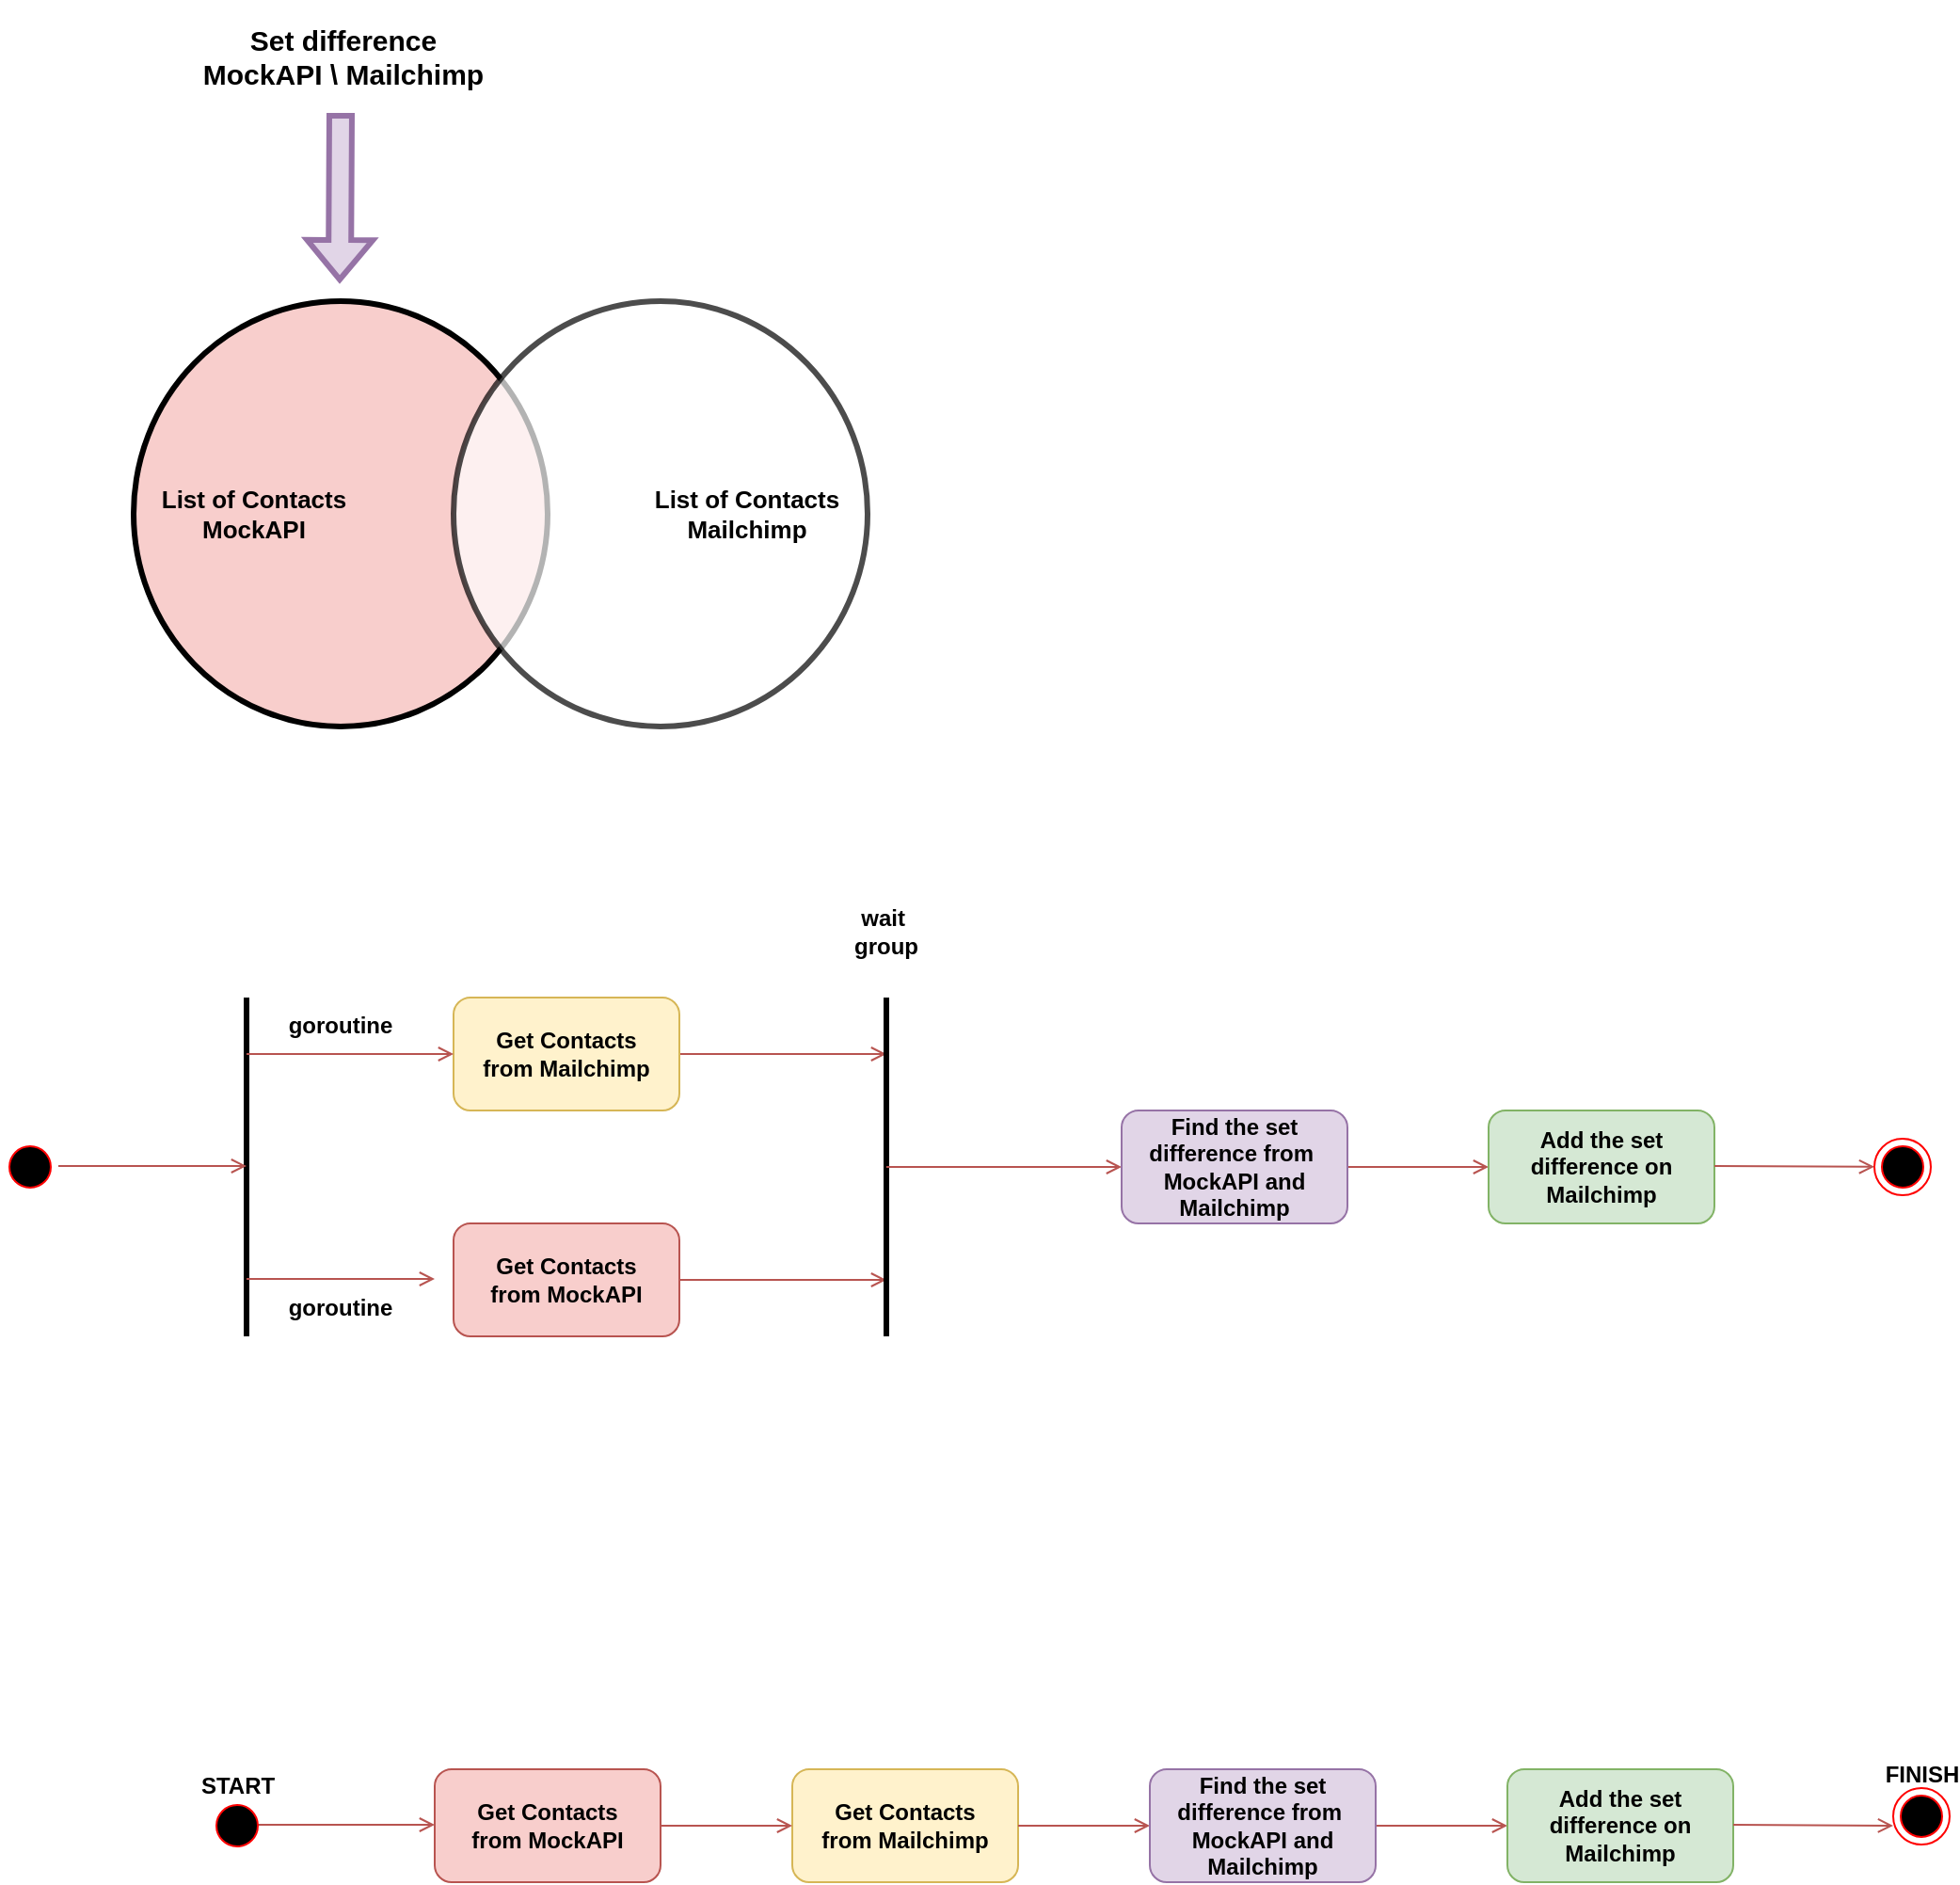 <mxfile version="21.6.1" type="device">
  <diagram name="Página-1" id="75y7JqGA6lLIY_qj9HV_">
    <mxGraphModel dx="1416" dy="818" grid="1" gridSize="10" guides="1" tooltips="1" connect="1" arrows="1" fold="1" page="1" pageScale="1" pageWidth="1169" pageHeight="827" math="0" shadow="0">
      <root>
        <mxCell id="0" />
        <mxCell id="1" parent="0" />
        <mxCell id="DFswjdsC4aod-VYNR3f5-1" value="List of Contacts&lt;br style=&quot;font-size: 13px;&quot;&gt;MockAPI" style="ellipse;whiteSpace=wrap;html=1;fillColor=#f8cecc;strokeColor=#000000;verticalAlign=middle;strokeWidth=3;fontSize=13;fontStyle=1;spacingTop=0;spacingBottom=0;spacingLeft=-92;" vertex="1" parent="1">
          <mxGeometry x="110" y="210" width="220" height="226" as="geometry" />
        </mxCell>
        <mxCell id="DFswjdsC4aod-VYNR3f5-2" value="List of Contacts&lt;br style=&quot;font-size: 13px;&quot;&gt;Mailchimp" style="ellipse;whiteSpace=wrap;html=1;horizontal=1;verticalAlign=middle;strokeWidth=3;opacity=70;fontSize=13;fontStyle=1;spacingTop=0;spacingBottom=0;spacingRight=-92;" vertex="1" parent="1">
          <mxGeometry x="280" y="210" width="220" height="226" as="geometry" />
        </mxCell>
        <mxCell id="DFswjdsC4aod-VYNR3f5-3" value="" style="shape=flexArrow;endArrow=classic;html=1;rounded=0;fillColor=#e1d5e7;strokeColor=#9673a6;strokeWidth=3;" edge="1" parent="1">
          <mxGeometry width="50" height="50" relative="1" as="geometry">
            <mxPoint x="220" y="110" as="sourcePoint" />
            <mxPoint x="219.5" y="200" as="targetPoint" />
          </mxGeometry>
        </mxCell>
        <mxCell id="DFswjdsC4aod-VYNR3f5-5" value="Set difference&lt;br&gt;MockAPI \ Mailchimp" style="text;html=1;strokeColor=none;fillColor=none;align=center;verticalAlign=middle;whiteSpace=wrap;rounded=0;fontSize=15;fontStyle=1" vertex="1" parent="1">
          <mxGeometry x="130" y="50" width="182.5" height="60" as="geometry" />
        </mxCell>
        <mxCell id="DFswjdsC4aod-VYNR3f5-10" style="edgeStyle=orthogonalEdgeStyle;rounded=0;orthogonalLoop=1;jettySize=auto;html=1;endArrow=open;endFill=0;fillColor=#f8cecc;strokeColor=#b85450;" edge="1" parent="1" source="DFswjdsC4aod-VYNR3f5-7">
          <mxGeometry relative="1" as="geometry">
            <mxPoint x="510" y="610" as="targetPoint" />
          </mxGeometry>
        </mxCell>
        <mxCell id="DFswjdsC4aod-VYNR3f5-7" value="Get Contacts &lt;br&gt;from Mailchimp" style="rounded=1;whiteSpace=wrap;html=1;fillColor=#fff2cc;strokeColor=#d6b656;fontStyle=1" vertex="1" parent="1">
          <mxGeometry x="280" y="580" width="120" height="60" as="geometry" />
        </mxCell>
        <mxCell id="DFswjdsC4aod-VYNR3f5-11" style="edgeStyle=orthogonalEdgeStyle;rounded=0;orthogonalLoop=1;jettySize=auto;html=1;endArrow=open;endFill=0;fillColor=#f8cecc;strokeColor=#b85450;" edge="1" parent="1" source="DFswjdsC4aod-VYNR3f5-8">
          <mxGeometry relative="1" as="geometry">
            <mxPoint x="510" y="730" as="targetPoint" />
          </mxGeometry>
        </mxCell>
        <mxCell id="DFswjdsC4aod-VYNR3f5-8" value="Get Contacts &lt;br&gt;from MockAPI" style="rounded=1;whiteSpace=wrap;html=1;fillColor=#f8cecc;strokeColor=#b85450;fontStyle=1" vertex="1" parent="1">
          <mxGeometry x="280" y="700" width="120" height="60" as="geometry" />
        </mxCell>
        <mxCell id="DFswjdsC4aod-VYNR3f5-9" value="" style="endArrow=none;html=1;rounded=0;strokeWidth=3;" edge="1" parent="1">
          <mxGeometry width="50" height="50" relative="1" as="geometry">
            <mxPoint x="510" y="760" as="sourcePoint" />
            <mxPoint x="510" y="580" as="targetPoint" />
          </mxGeometry>
        </mxCell>
        <mxCell id="DFswjdsC4aod-VYNR3f5-15" style="edgeStyle=orthogonalEdgeStyle;rounded=0;orthogonalLoop=1;jettySize=auto;html=1;endArrow=open;endFill=0;fillColor=#f8cecc;strokeColor=#b85450;" edge="1" parent="1" source="DFswjdsC4aod-VYNR3f5-12" target="DFswjdsC4aod-VYNR3f5-14">
          <mxGeometry relative="1" as="geometry" />
        </mxCell>
        <mxCell id="DFswjdsC4aod-VYNR3f5-13" value="" style="endArrow=open;html=1;rounded=0;entryX=0;entryY=0.5;entryDx=0;entryDy=0;endFill=0;fillColor=#f8cecc;strokeColor=#b85450;" edge="1" parent="1" target="DFswjdsC4aod-VYNR3f5-12">
          <mxGeometry width="50" height="50" relative="1" as="geometry">
            <mxPoint x="510" y="670" as="sourcePoint" />
            <mxPoint x="720" y="380" as="targetPoint" />
          </mxGeometry>
        </mxCell>
        <mxCell id="DFswjdsC4aod-VYNR3f5-14" value="Add the set difference on Mailchimp" style="rounded=1;whiteSpace=wrap;html=1;fillColor=#d5e8d4;strokeColor=#82b366;fontStyle=1" vertex="1" parent="1">
          <mxGeometry x="830" y="640" width="120" height="60" as="geometry" />
        </mxCell>
        <mxCell id="DFswjdsC4aod-VYNR3f5-12" value="Find the set difference from&amp;nbsp;&lt;br&gt;MockAPI and Mailchimp" style="rounded=1;whiteSpace=wrap;html=1;fillColor=#e1d5e7;strokeColor=#9673a6;fontStyle=1" vertex="1" parent="1">
          <mxGeometry x="635" y="640" width="120" height="60" as="geometry" />
        </mxCell>
        <mxCell id="DFswjdsC4aod-VYNR3f5-17" value="" style="endArrow=none;html=1;rounded=0;strokeWidth=3;" edge="1" parent="1">
          <mxGeometry width="50" height="50" relative="1" as="geometry">
            <mxPoint x="170" y="760" as="sourcePoint" />
            <mxPoint x="170" y="580" as="targetPoint" />
          </mxGeometry>
        </mxCell>
        <mxCell id="DFswjdsC4aod-VYNR3f5-18" value="" style="endArrow=open;html=1;rounded=0;entryX=0;entryY=0.5;entryDx=0;entryDy=0;endFill=0;fillColor=#f8cecc;strokeColor=#b85450;" edge="1" parent="1" target="DFswjdsC4aod-VYNR3f5-7">
          <mxGeometry width="50" height="50" relative="1" as="geometry">
            <mxPoint x="170" y="610" as="sourcePoint" />
            <mxPoint x="610" y="490" as="targetPoint" />
          </mxGeometry>
        </mxCell>
        <mxCell id="DFswjdsC4aod-VYNR3f5-19" value="" style="endArrow=open;html=1;rounded=0;entryX=0;entryY=0.5;entryDx=0;entryDy=0;endFill=0;fillColor=#f8cecc;strokeColor=#b85450;" edge="1" parent="1">
          <mxGeometry width="50" height="50" relative="1" as="geometry">
            <mxPoint x="170" y="729.5" as="sourcePoint" />
            <mxPoint x="270" y="729.5" as="targetPoint" />
          </mxGeometry>
        </mxCell>
        <mxCell id="DFswjdsC4aod-VYNR3f5-20" value="" style="endArrow=open;html=1;rounded=0;entryX=0;entryY=0.5;entryDx=0;entryDy=0;endFill=0;fillColor=#f8cecc;strokeColor=#b85450;" edge="1" parent="1">
          <mxGeometry width="50" height="50" relative="1" as="geometry">
            <mxPoint x="70" y="669.5" as="sourcePoint" />
            <mxPoint x="170" y="669.5" as="targetPoint" />
          </mxGeometry>
        </mxCell>
        <mxCell id="DFswjdsC4aod-VYNR3f5-22" value="" style="ellipse;html=1;shape=startState;fillColor=#000000;strokeColor=#ff0000;" vertex="1" parent="1">
          <mxGeometry x="40" y="655" width="30" height="30" as="geometry" />
        </mxCell>
        <mxCell id="DFswjdsC4aod-VYNR3f5-24" value="" style="endArrow=open;html=1;rounded=0;endFill=0;fillColor=#f8cecc;strokeColor=#b85450;" edge="1" parent="1" target="DFswjdsC4aod-VYNR3f5-25">
          <mxGeometry width="50" height="50" relative="1" as="geometry">
            <mxPoint x="950" y="669.5" as="sourcePoint" />
            <mxPoint x="1050" y="670" as="targetPoint" />
          </mxGeometry>
        </mxCell>
        <mxCell id="DFswjdsC4aod-VYNR3f5-25" value="" style="ellipse;html=1;shape=endState;fillColor=#000000;strokeColor=#ff0000;" vertex="1" parent="1">
          <mxGeometry x="1035" y="655" width="30" height="30" as="geometry" />
        </mxCell>
        <mxCell id="DFswjdsC4aod-VYNR3f5-26" value="goroutine" style="text;html=1;strokeColor=none;fillColor=none;align=center;verticalAlign=middle;whiteSpace=wrap;rounded=0;fontStyle=1" vertex="1" parent="1">
          <mxGeometry x="190" y="580" width="60" height="30" as="geometry" />
        </mxCell>
        <mxCell id="DFswjdsC4aod-VYNR3f5-27" value="goroutine" style="text;html=1;strokeColor=none;fillColor=none;align=center;verticalAlign=middle;whiteSpace=wrap;rounded=0;fontStyle=1" vertex="1" parent="1">
          <mxGeometry x="190" y="730" width="60" height="30" as="geometry" />
        </mxCell>
        <mxCell id="DFswjdsC4aod-VYNR3f5-28" value="wait&amp;nbsp; group" style="text;html=1;strokeColor=none;fillColor=none;align=center;verticalAlign=middle;whiteSpace=wrap;rounded=0;fontStyle=1" vertex="1" parent="1">
          <mxGeometry x="480" y="530" width="60" height="30" as="geometry" />
        </mxCell>
        <mxCell id="DFswjdsC4aod-VYNR3f5-30" value="Get Contacts &lt;br&gt;from Mailchimp" style="rounded=1;whiteSpace=wrap;html=1;fillColor=#fff2cc;strokeColor=#d6b656;fontStyle=1" vertex="1" parent="1">
          <mxGeometry x="460" y="990" width="120" height="60" as="geometry" />
        </mxCell>
        <mxCell id="DFswjdsC4aod-VYNR3f5-32" value="Get Contacts &lt;br&gt;from MockAPI" style="rounded=1;whiteSpace=wrap;html=1;fillColor=#f8cecc;strokeColor=#b85450;fontStyle=1" vertex="1" parent="1">
          <mxGeometry x="270" y="990" width="120" height="60" as="geometry" />
        </mxCell>
        <mxCell id="DFswjdsC4aod-VYNR3f5-34" style="edgeStyle=orthogonalEdgeStyle;rounded=0;orthogonalLoop=1;jettySize=auto;html=1;endArrow=open;endFill=0;fillColor=#f8cecc;strokeColor=#b85450;" edge="1" parent="1" source="DFswjdsC4aod-VYNR3f5-37" target="DFswjdsC4aod-VYNR3f5-36">
          <mxGeometry relative="1" as="geometry" />
        </mxCell>
        <mxCell id="DFswjdsC4aod-VYNR3f5-35" value="" style="endArrow=open;html=1;rounded=0;entryX=0;entryY=0.5;entryDx=0;entryDy=0;endFill=0;fillColor=#f8cecc;strokeColor=#b85450;" edge="1" parent="1" target="DFswjdsC4aod-VYNR3f5-37">
          <mxGeometry width="50" height="50" relative="1" as="geometry">
            <mxPoint x="580" y="1020" as="sourcePoint" />
            <mxPoint x="730" y="730" as="targetPoint" />
          </mxGeometry>
        </mxCell>
        <mxCell id="DFswjdsC4aod-VYNR3f5-36" value="Add the set difference on Mailchimp" style="rounded=1;whiteSpace=wrap;html=1;fillColor=#d5e8d4;strokeColor=#82b366;fontStyle=1" vertex="1" parent="1">
          <mxGeometry x="840" y="990" width="120" height="60" as="geometry" />
        </mxCell>
        <mxCell id="DFswjdsC4aod-VYNR3f5-37" value="Find the set difference from&amp;nbsp;&lt;br&gt;MockAPI and Mailchimp" style="rounded=1;whiteSpace=wrap;html=1;fillColor=#e1d5e7;strokeColor=#9673a6;fontStyle=1" vertex="1" parent="1">
          <mxGeometry x="650" y="990" width="120" height="60" as="geometry" />
        </mxCell>
        <mxCell id="DFswjdsC4aod-VYNR3f5-39" value="" style="endArrow=open;html=1;rounded=0;entryX=0;entryY=0.5;entryDx=0;entryDy=0;endFill=0;fillColor=#f8cecc;strokeColor=#b85450;exitX=1;exitY=0.5;exitDx=0;exitDy=0;" edge="1" parent="1" target="DFswjdsC4aod-VYNR3f5-30" source="DFswjdsC4aod-VYNR3f5-32">
          <mxGeometry width="50" height="50" relative="1" as="geometry">
            <mxPoint x="180" y="960" as="sourcePoint" />
            <mxPoint x="620" y="840" as="targetPoint" />
          </mxGeometry>
        </mxCell>
        <mxCell id="DFswjdsC4aod-VYNR3f5-40" value="" style="endArrow=open;html=1;rounded=0;entryX=0;entryY=0.5;entryDx=0;entryDy=0;endFill=0;fillColor=#f8cecc;strokeColor=#b85450;" edge="1" parent="1">
          <mxGeometry width="50" height="50" relative="1" as="geometry">
            <mxPoint x="170" y="1019.5" as="sourcePoint" />
            <mxPoint x="270" y="1019.5" as="targetPoint" />
          </mxGeometry>
        </mxCell>
        <mxCell id="DFswjdsC4aod-VYNR3f5-42" value="START" style="ellipse;html=1;shape=startState;fillColor=#000000;strokeColor=#ff0000;verticalAlign=top;fontStyle=1;spacingBottom=0;spacingTop=-24;" vertex="1" parent="1">
          <mxGeometry x="150" y="1005" width="30" height="30" as="geometry" />
        </mxCell>
        <mxCell id="DFswjdsC4aod-VYNR3f5-43" value="" style="endArrow=open;html=1;rounded=0;endFill=0;fillColor=#f8cecc;strokeColor=#b85450;" edge="1" parent="1">
          <mxGeometry width="50" height="50" relative="1" as="geometry">
            <mxPoint x="960" y="1019.5" as="sourcePoint" />
            <mxPoint x="1045" y="1020" as="targetPoint" />
          </mxGeometry>
        </mxCell>
        <mxCell id="DFswjdsC4aod-VYNR3f5-48" value="FINISH" style="ellipse;html=1;shape=endState;fillColor=#000000;strokeColor=#ff0000;fontStyle=1;verticalAlign=top;spacingTop=-25;" vertex="1" parent="1">
          <mxGeometry x="1045" y="1000" width="30" height="30" as="geometry" />
        </mxCell>
      </root>
    </mxGraphModel>
  </diagram>
</mxfile>
